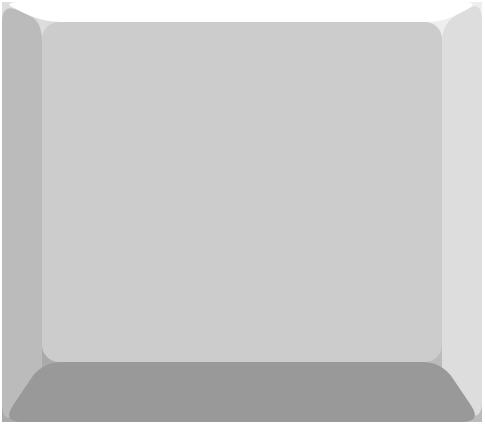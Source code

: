 <mxfile version="26.2.2">
  <diagram name="Page-1" id="nHzvoF0e87Y2690Xo1ev">
    <mxGraphModel dx="707" dy="468" grid="1" gridSize="10" guides="1" tooltips="1" connect="1" arrows="1" fold="1" page="1" pageScale="1" pageWidth="240" pageHeight="210" math="0" shadow="0">
      <root>
        <mxCell id="0" />
        <mxCell id="1" parent="0" />
        <mxCell id="OugirGucVOUAvJeAqI80-1" value="" style="whiteSpace=wrap;html=1;aspect=fixed;fillColor=#BBBBBB;strokeColor=none;" parent="1" vertex="1">
          <mxGeometry x="160" y="130" width="80" height="80" as="geometry" />
        </mxCell>
        <mxCell id="OugirGucVOUAvJeAqI80-2" value="" style="whiteSpace=wrap;html=1;aspect=fixed;fillColor=#EEEEEE;strokeColor=none;" parent="1" vertex="1">
          <mxGeometry x="160" width="80" height="80" as="geometry" />
        </mxCell>
        <mxCell id="OugirGucVOUAvJeAqI80-3" value="" style="whiteSpace=wrap;html=1;aspect=fixed;fillColor=#DDDDDD;strokeColor=none;" parent="1" vertex="1">
          <mxGeometry width="80" height="80" as="geometry" />
        </mxCell>
        <mxCell id="OugirGucVOUAvJeAqI80-4" value="" style="whiteSpace=wrap;html=1;aspect=fixed;fillColor=#AAAAAA;strokeColor=none;" parent="1" vertex="1">
          <mxGeometry y="130" width="80" height="80" as="geometry" />
        </mxCell>
        <mxCell id="Wazu7IJVKDVCNvOERVV5-3" value="" style="shape=trapezoid;perimeter=trapezoidPerimeter;whiteSpace=wrap;html=1;fixedSize=1;rotation=270;size=10;fillColor=#DDDDDD;strokeColor=none;rounded=1;" parent="1" vertex="1">
          <mxGeometry x="125" y="95" width="210" height="20" as="geometry" />
        </mxCell>
        <mxCell id="Wazu7IJVKDVCNvOERVV5-5" value="" style="shape=trapezoid;perimeter=trapezoidPerimeter;whiteSpace=wrap;html=1;fixedSize=1;rotation=90;size=10;fillColor=#BBBBBB;strokeColor=none;rounded=1;" parent="1" vertex="1">
          <mxGeometry x="-95" y="95" width="210" height="20" as="geometry" />
        </mxCell>
        <mxCell id="Wazu7IJVKDVCNvOERVV5-2" value="" style="shape=trapezoid;perimeter=trapezoidPerimeter;whiteSpace=wrap;html=1;fixedSize=1;size=20;fillColor=#999999;strokeColor=none;rounded=1;" parent="1" vertex="1">
          <mxGeometry y="180" width="240" height="30" as="geometry" />
        </mxCell>
        <mxCell id="Wazu7IJVKDVCNvOERVV5-4" value="" style="shape=trapezoid;perimeter=trapezoidPerimeter;whiteSpace=wrap;html=1;fixedSize=1;rotation=-180;strokeColor=none;rounded=1;" parent="1" vertex="1">
          <mxGeometry width="240" height="10" as="geometry" />
        </mxCell>
        <mxCell id="Wazu7IJVKDVCNvOERVV5-6" value="" style="rounded=1;whiteSpace=wrap;html=1;fillColor=#CCCCCC;strokeColor=none;arcSize=5;glass=0;shadow=0;" parent="1" vertex="1">
          <mxGeometry x="20" y="10" width="200" height="170" as="geometry" />
        </mxCell>
      </root>
    </mxGraphModel>
  </diagram>
</mxfile>
